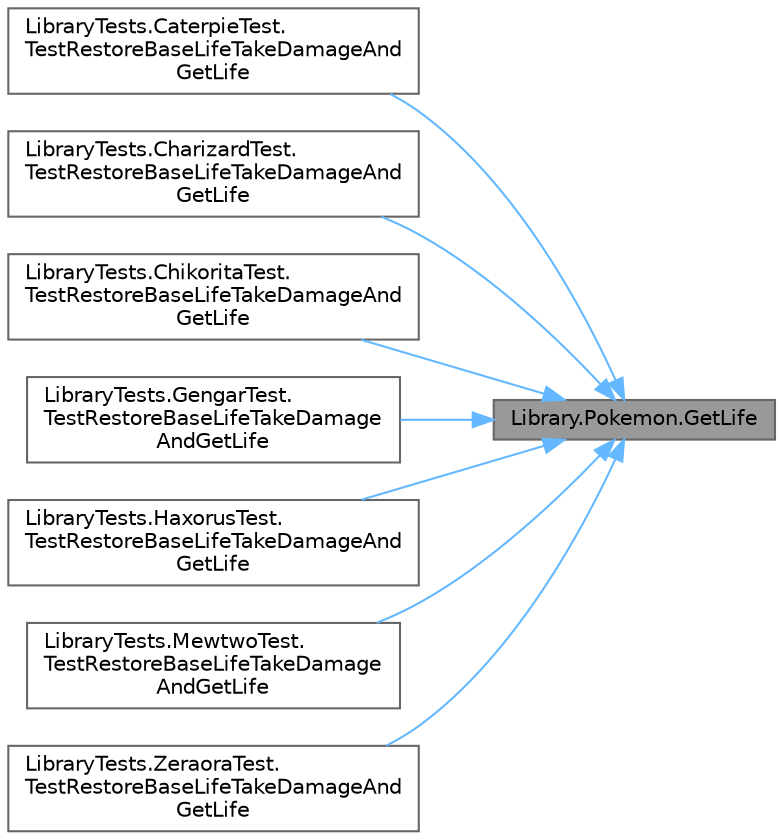 digraph "Library.Pokemon.GetLife"
{
 // INTERACTIVE_SVG=YES
 // LATEX_PDF_SIZE
  bgcolor="transparent";
  edge [fontname=Helvetica,fontsize=10,labelfontname=Helvetica,labelfontsize=10];
  node [fontname=Helvetica,fontsize=10,shape=box,height=0.2,width=0.4];
  rankdir="RL";
  Node1 [id="Node000001",label="Library.Pokemon.GetLife",height=0.2,width=0.4,color="gray40", fillcolor="grey60", style="filled", fontcolor="black",tooltip="Devuele la vida del Pokemon en el formato vidaActual/vidaBase."];
  Node1 -> Node2 [id="edge1_Node000001_Node000002",dir="back",color="steelblue1",style="solid",tooltip=" "];
  Node2 [id="Node000002",label="LibraryTests.CaterpieTest.\lTestRestoreBaseLifeTakeDamageAnd\lGetLife",height=0.2,width=0.4,color="grey40", fillcolor="white", style="filled",URL="$classLibraryTests_1_1CaterpieTest.html#a8c18e869f393841c2d5078f42d5ab17b",tooltip="Test de los métodos RestoreBaseLife, TakeDamage y GetLife."];
  Node1 -> Node3 [id="edge2_Node000001_Node000003",dir="back",color="steelblue1",style="solid",tooltip=" "];
  Node3 [id="Node000003",label="LibraryTests.CharizardTest.\lTestRestoreBaseLifeTakeDamageAnd\lGetLife",height=0.2,width=0.4,color="grey40", fillcolor="white", style="filled",URL="$classLibraryTests_1_1CharizardTest.html#a3ab8447bc2db224f24c4131969e94334",tooltip="Test de los métodos RestoreBaseLife, TakeDamage y GetLife."];
  Node1 -> Node4 [id="edge3_Node000001_Node000004",dir="back",color="steelblue1",style="solid",tooltip=" "];
  Node4 [id="Node000004",label="LibraryTests.ChikoritaTest.\lTestRestoreBaseLifeTakeDamageAnd\lGetLife",height=0.2,width=0.4,color="grey40", fillcolor="white", style="filled",URL="$classLibraryTests_1_1ChikoritaTest.html#af75d59ad6478c7caf8d63ff37c748453",tooltip="Test de los métodos RestoreBaseLife, TakeDamage y GetLife."];
  Node1 -> Node5 [id="edge4_Node000001_Node000005",dir="back",color="steelblue1",style="solid",tooltip=" "];
  Node5 [id="Node000005",label="LibraryTests.GengarTest.\lTestRestoreBaseLifeTakeDamage\lAndGetLife",height=0.2,width=0.4,color="grey40", fillcolor="white", style="filled",URL="$classLibraryTests_1_1GengarTest.html#a4493cdd78e4943f6f688dd8b91e4a913",tooltip="Test de los métodos RestoreBaseLife, TakeDamage y GetLife."];
  Node1 -> Node6 [id="edge5_Node000001_Node000006",dir="back",color="steelblue1",style="solid",tooltip=" "];
  Node6 [id="Node000006",label="LibraryTests.HaxorusTest.\lTestRestoreBaseLifeTakeDamageAnd\lGetLife",height=0.2,width=0.4,color="grey40", fillcolor="white", style="filled",URL="$classLibraryTests_1_1HaxorusTest.html#a4a870c7fc948941f1e73fafa7f161c9e",tooltip="Test de los métodos RestoreBaseLife, TakeDamage y GetLife."];
  Node1 -> Node7 [id="edge6_Node000001_Node000007",dir="back",color="steelblue1",style="solid",tooltip=" "];
  Node7 [id="Node000007",label="LibraryTests.MewtwoTest.\lTestRestoreBaseLifeTakeDamage\lAndGetLife",height=0.2,width=0.4,color="grey40", fillcolor="white", style="filled",URL="$classLibraryTests_1_1MewtwoTest.html#a18a5bb7ea8651fecc6374551612a4da7",tooltip="Test de los métodos RestoreBaseLife, TakeDamage y GetLife."];
  Node1 -> Node8 [id="edge7_Node000001_Node000008",dir="back",color="steelblue1",style="solid",tooltip=" "];
  Node8 [id="Node000008",label="LibraryTests.ZeraoraTest.\lTestRestoreBaseLifeTakeDamageAnd\lGetLife",height=0.2,width=0.4,color="grey40", fillcolor="white", style="filled",URL="$classLibraryTests_1_1ZeraoraTest.html#a0880d21f1cce6f450fd57185cb9df249",tooltip="Test de los métodos RestoreBaseLife, TakeDamage y GetLife."];
}
